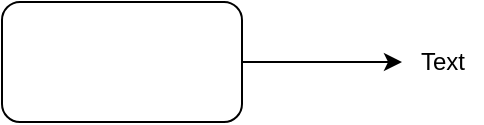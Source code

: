 <mxfile version="14.1.8" type="github">
  <diagram id="ar2vK6DzCe43jqtC_QXZ" name="第 1 页">
    <mxGraphModel dx="942" dy="629" grid="1" gridSize="10" guides="1" tooltips="1" connect="1" arrows="1" fold="1" page="1" pageScale="1" pageWidth="827" pageHeight="1169" math="0" shadow="0">
      <root>
        <mxCell id="0" />
        <mxCell id="1" parent="0" />
        <mxCell id="_QPw_0OSD-xxOuF4TyRC-4" value="" style="edgeStyle=orthogonalEdgeStyle;rounded=0;orthogonalLoop=1;jettySize=auto;html=1;" edge="1" parent="1" source="_QPw_0OSD-xxOuF4TyRC-1" target="_QPw_0OSD-xxOuF4TyRC-3">
          <mxGeometry relative="1" as="geometry" />
        </mxCell>
        <mxCell id="_QPw_0OSD-xxOuF4TyRC-1" value="" style="rounded=1;whiteSpace=wrap;html=1;" vertex="1" parent="1">
          <mxGeometry x="80" y="180" width="120" height="60" as="geometry" />
        </mxCell>
        <mxCell id="_QPw_0OSD-xxOuF4TyRC-3" value="Text" style="text;html=1;align=center;verticalAlign=middle;resizable=0;points=[];autosize=1;" vertex="1" parent="1">
          <mxGeometry x="280" y="200" width="40" height="20" as="geometry" />
        </mxCell>
      </root>
    </mxGraphModel>
  </diagram>
</mxfile>
